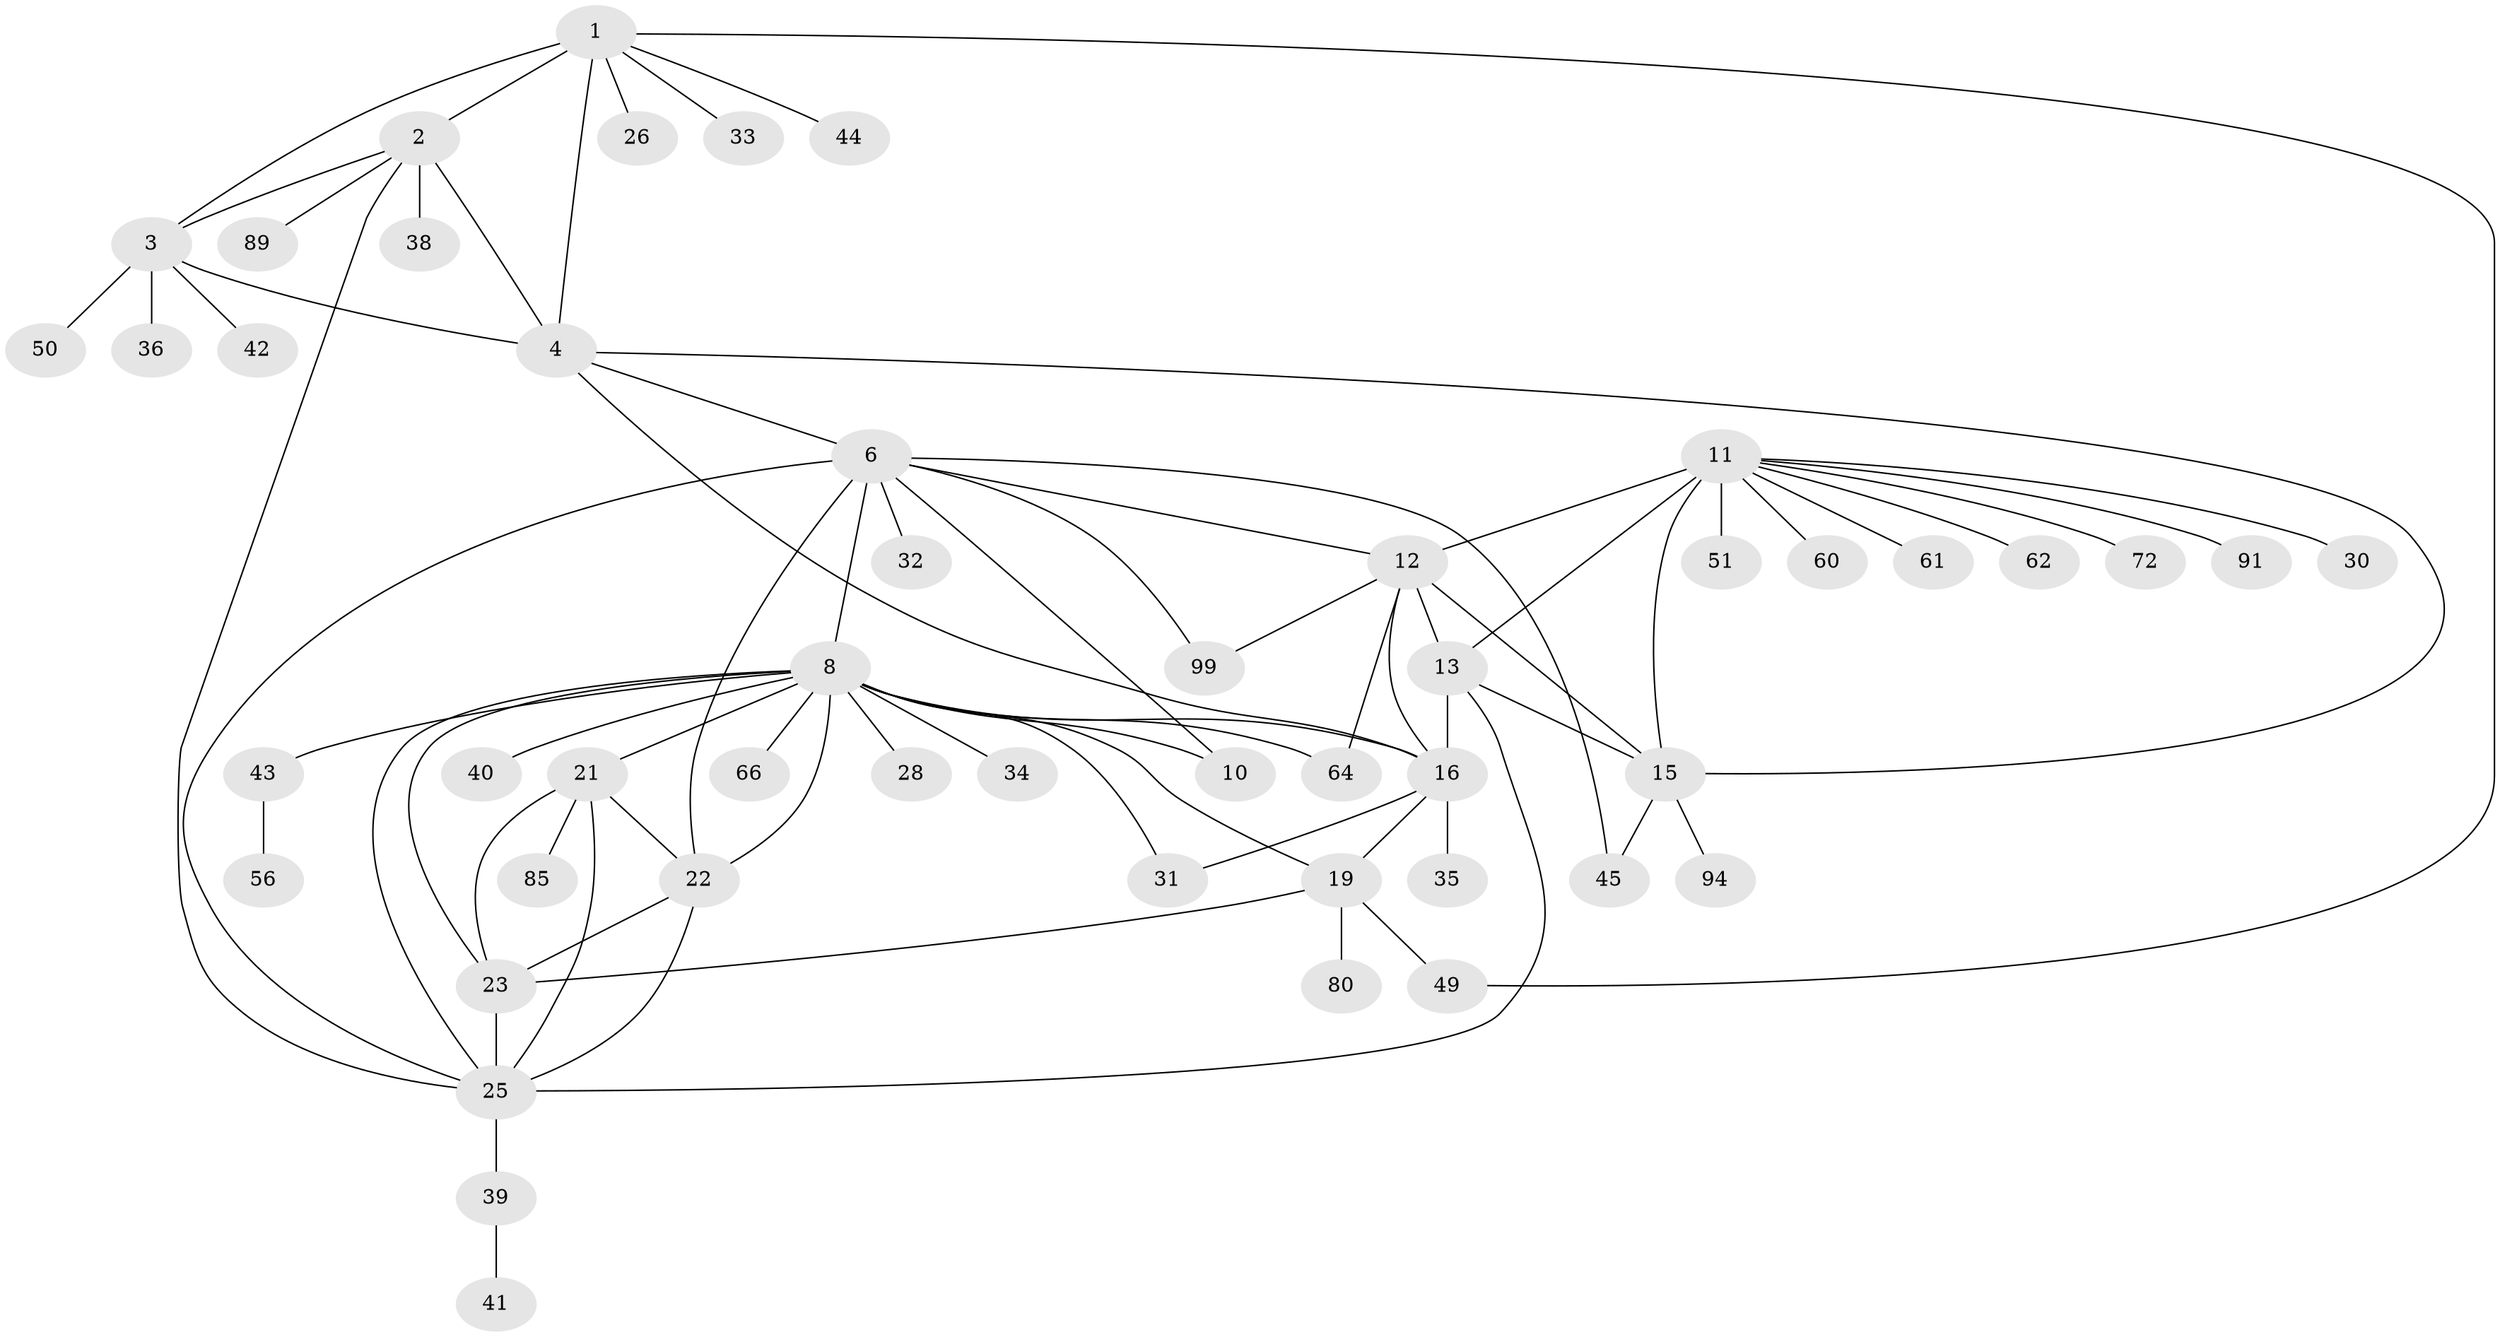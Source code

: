 // original degree distribution, {9: 0.01, 7: 0.07, 5: 0.03, 8: 0.03, 6: 0.04, 12: 0.01, 11: 0.04, 4: 0.02, 10: 0.01, 1: 0.55, 2: 0.17, 3: 0.02}
// Generated by graph-tools (version 1.1) at 2025/15/03/09/25 04:15:47]
// undirected, 50 vertices, 77 edges
graph export_dot {
graph [start="1"]
  node [color=gray90,style=filled];
  1 [super="+54"];
  2;
  3;
  4 [super="+58+5"];
  6 [super="+9+7+69+95+71+88"];
  8 [super="+24"];
  10 [super="+47+76"];
  11 [super="+14"];
  12;
  13;
  15 [super="+46"];
  16 [super="+65+74+83+97+78+29+17+18"];
  19 [super="+20"];
  21 [super="+53+27"];
  22 [super="+79"];
  23 [super="+70+87"];
  25 [super="+86+96+48+52"];
  26;
  28;
  30;
  31;
  32;
  33;
  34;
  35;
  36;
  38;
  39;
  40;
  41;
  42;
  43 [super="+98+55"];
  44;
  45;
  49 [super="+68+59"];
  50;
  51;
  56 [super="+67"];
  60;
  61;
  62 [super="+75"];
  64;
  66;
  72;
  80;
  85;
  89;
  91;
  94;
  99 [super="+100"];
  1 -- 2;
  1 -- 3;
  1 -- 4 [weight=2];
  1 -- 26;
  1 -- 33;
  1 -- 44;
  1 -- 49;
  2 -- 3;
  2 -- 4 [weight=2];
  2 -- 25;
  2 -- 38;
  2 -- 89;
  3 -- 4 [weight=2];
  3 -- 36;
  3 -- 42;
  3 -- 50;
  4 -- 15;
  4 -- 6 [weight=2];
  4 -- 16;
  6 -- 8 [weight=3];
  6 -- 10 [weight=3];
  6 -- 99;
  6 -- 12;
  6 -- 45;
  6 -- 22;
  6 -- 32;
  6 -- 25;
  8 -- 10;
  8 -- 28;
  8 -- 34;
  8 -- 40;
  8 -- 64;
  8 -- 66;
  8 -- 16;
  8 -- 21;
  8 -- 22;
  8 -- 23;
  8 -- 25;
  8 -- 43;
  8 -- 31;
  8 -- 19;
  11 -- 12 [weight=2];
  11 -- 13 [weight=2];
  11 -- 15 [weight=2];
  11 -- 30;
  11 -- 51;
  11 -- 60;
  11 -- 61;
  11 -- 62;
  11 -- 72;
  11 -- 91;
  12 -- 13;
  12 -- 15;
  12 -- 64;
  12 -- 99;
  12 -- 16;
  13 -- 15;
  13 -- 25;
  13 -- 16;
  15 -- 45;
  15 -- 94;
  16 -- 19 [weight=6];
  16 -- 31;
  16 -- 35;
  19 -- 80;
  19 -- 49;
  19 -- 23;
  21 -- 22;
  21 -- 23;
  21 -- 25;
  21 -- 85;
  22 -- 23;
  22 -- 25;
  23 -- 25;
  25 -- 39;
  39 -- 41;
  43 -- 56;
}
